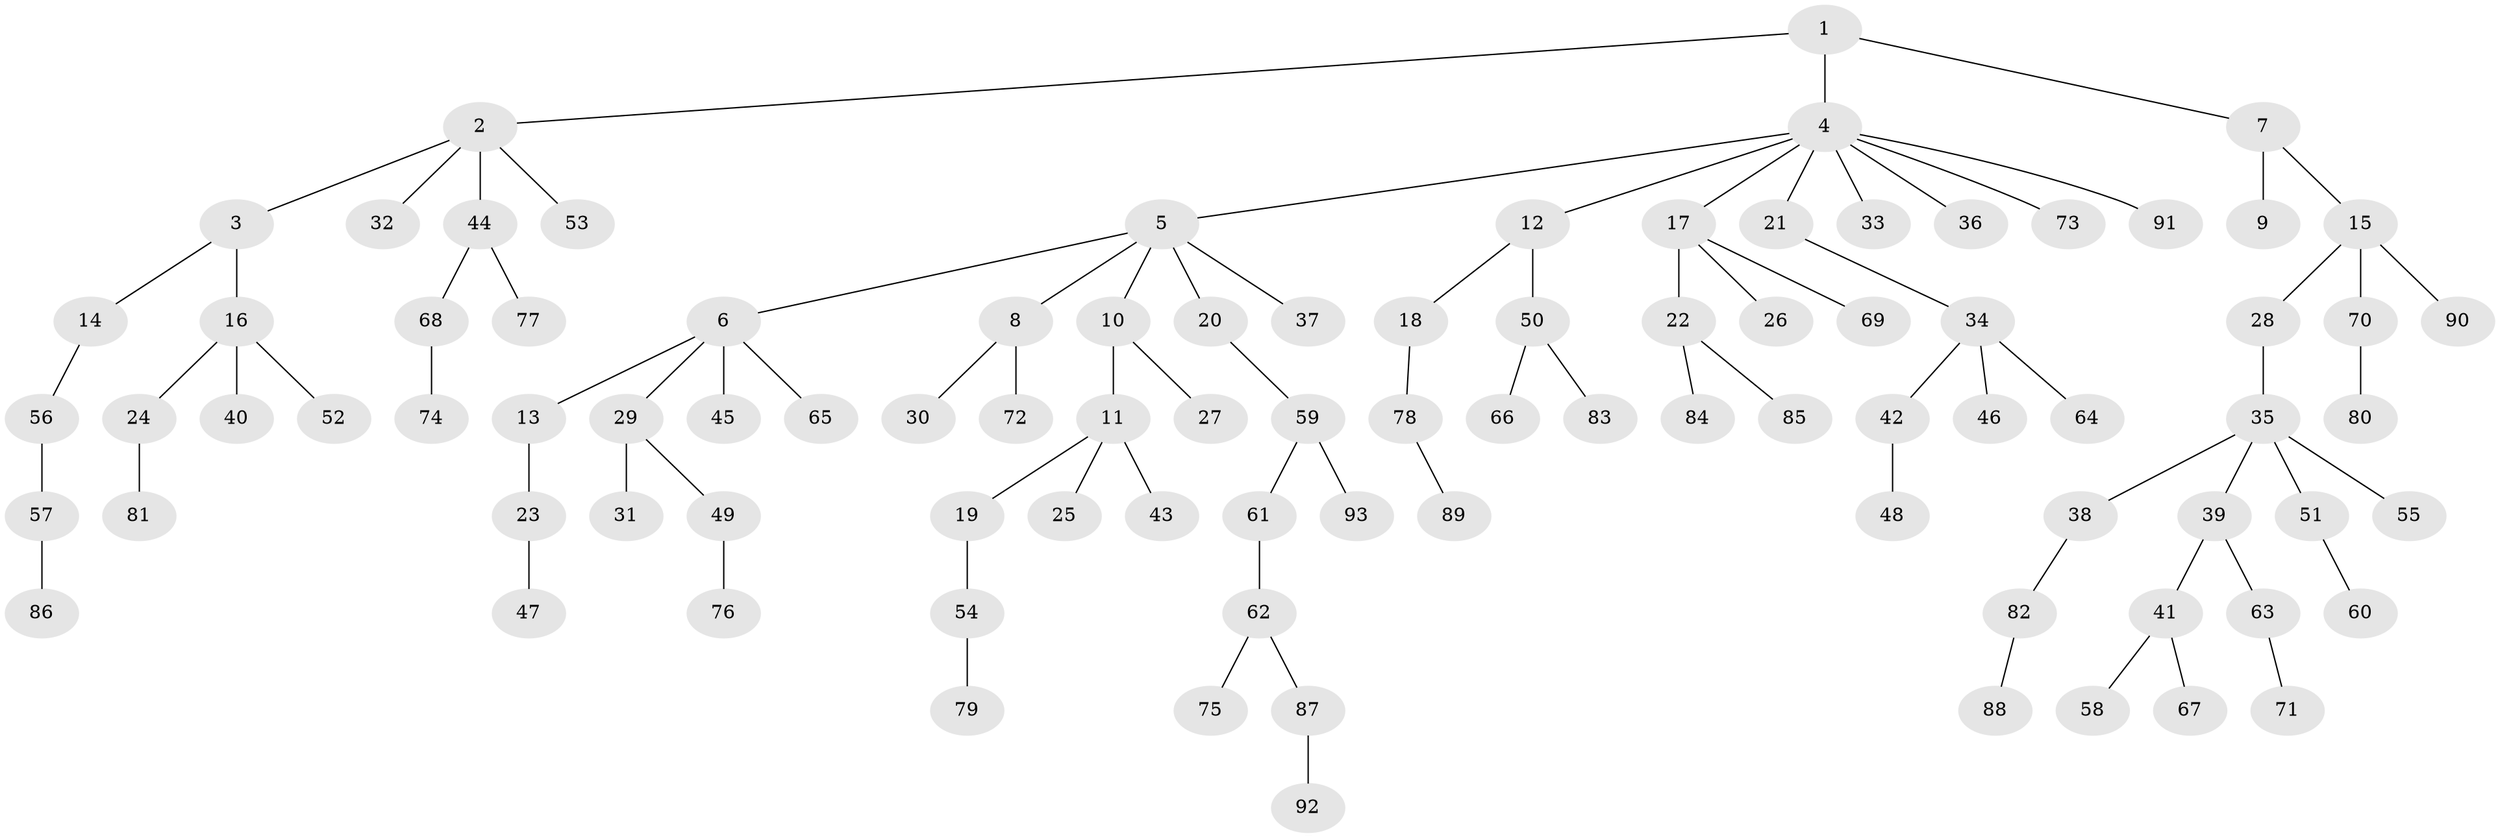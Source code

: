 // coarse degree distribution, {3: 0.13114754098360656, 4: 0.04918032786885246, 8: 0.01639344262295082, 5: 0.01639344262295082, 2: 0.29508196721311475, 1: 0.47540983606557374, 6: 0.01639344262295082}
// Generated by graph-tools (version 1.1) at 2025/52/02/27/25 19:52:11]
// undirected, 93 vertices, 92 edges
graph export_dot {
graph [start="1"]
  node [color=gray90,style=filled];
  1;
  2;
  3;
  4;
  5;
  6;
  7;
  8;
  9;
  10;
  11;
  12;
  13;
  14;
  15;
  16;
  17;
  18;
  19;
  20;
  21;
  22;
  23;
  24;
  25;
  26;
  27;
  28;
  29;
  30;
  31;
  32;
  33;
  34;
  35;
  36;
  37;
  38;
  39;
  40;
  41;
  42;
  43;
  44;
  45;
  46;
  47;
  48;
  49;
  50;
  51;
  52;
  53;
  54;
  55;
  56;
  57;
  58;
  59;
  60;
  61;
  62;
  63;
  64;
  65;
  66;
  67;
  68;
  69;
  70;
  71;
  72;
  73;
  74;
  75;
  76;
  77;
  78;
  79;
  80;
  81;
  82;
  83;
  84;
  85;
  86;
  87;
  88;
  89;
  90;
  91;
  92;
  93;
  1 -- 2;
  1 -- 4;
  1 -- 7;
  2 -- 3;
  2 -- 32;
  2 -- 44;
  2 -- 53;
  3 -- 14;
  3 -- 16;
  4 -- 5;
  4 -- 12;
  4 -- 17;
  4 -- 21;
  4 -- 33;
  4 -- 36;
  4 -- 73;
  4 -- 91;
  5 -- 6;
  5 -- 8;
  5 -- 10;
  5 -- 20;
  5 -- 37;
  6 -- 13;
  6 -- 29;
  6 -- 45;
  6 -- 65;
  7 -- 9;
  7 -- 15;
  8 -- 30;
  8 -- 72;
  10 -- 11;
  10 -- 27;
  11 -- 19;
  11 -- 25;
  11 -- 43;
  12 -- 18;
  12 -- 50;
  13 -- 23;
  14 -- 56;
  15 -- 28;
  15 -- 70;
  15 -- 90;
  16 -- 24;
  16 -- 40;
  16 -- 52;
  17 -- 22;
  17 -- 26;
  17 -- 69;
  18 -- 78;
  19 -- 54;
  20 -- 59;
  21 -- 34;
  22 -- 84;
  22 -- 85;
  23 -- 47;
  24 -- 81;
  28 -- 35;
  29 -- 31;
  29 -- 49;
  34 -- 42;
  34 -- 46;
  34 -- 64;
  35 -- 38;
  35 -- 39;
  35 -- 51;
  35 -- 55;
  38 -- 82;
  39 -- 41;
  39 -- 63;
  41 -- 58;
  41 -- 67;
  42 -- 48;
  44 -- 68;
  44 -- 77;
  49 -- 76;
  50 -- 66;
  50 -- 83;
  51 -- 60;
  54 -- 79;
  56 -- 57;
  57 -- 86;
  59 -- 61;
  59 -- 93;
  61 -- 62;
  62 -- 75;
  62 -- 87;
  63 -- 71;
  68 -- 74;
  70 -- 80;
  78 -- 89;
  82 -- 88;
  87 -- 92;
}
